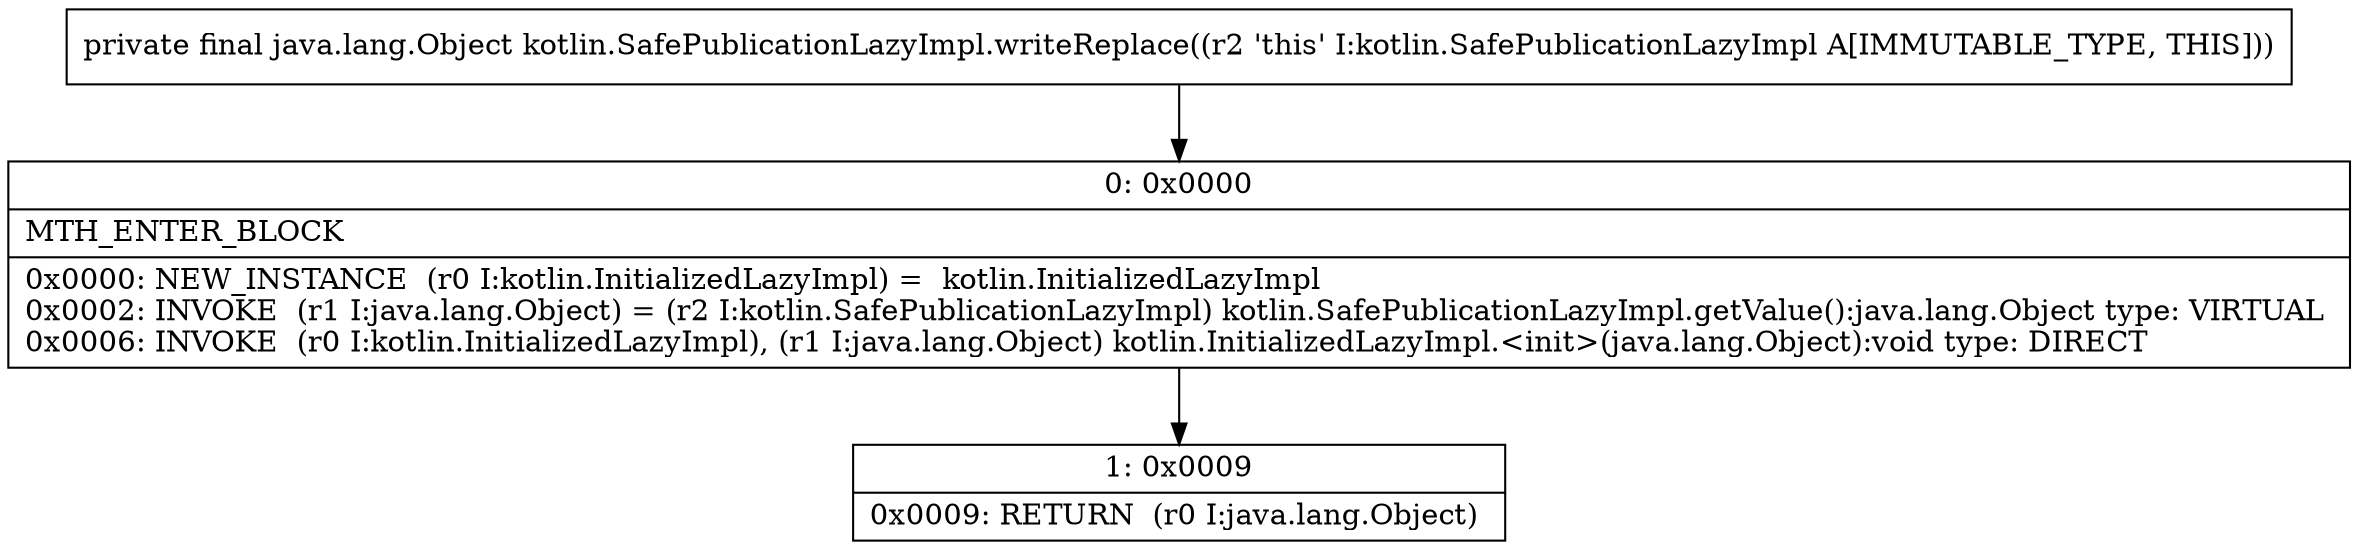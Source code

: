 digraph "CFG forkotlin.SafePublicationLazyImpl.writeReplace()Ljava\/lang\/Object;" {
Node_0 [shape=record,label="{0\:\ 0x0000|MTH_ENTER_BLOCK\l|0x0000: NEW_INSTANCE  (r0 I:kotlin.InitializedLazyImpl) =  kotlin.InitializedLazyImpl \l0x0002: INVOKE  (r1 I:java.lang.Object) = (r2 I:kotlin.SafePublicationLazyImpl) kotlin.SafePublicationLazyImpl.getValue():java.lang.Object type: VIRTUAL \l0x0006: INVOKE  (r0 I:kotlin.InitializedLazyImpl), (r1 I:java.lang.Object) kotlin.InitializedLazyImpl.\<init\>(java.lang.Object):void type: DIRECT \l}"];
Node_1 [shape=record,label="{1\:\ 0x0009|0x0009: RETURN  (r0 I:java.lang.Object) \l}"];
MethodNode[shape=record,label="{private final java.lang.Object kotlin.SafePublicationLazyImpl.writeReplace((r2 'this' I:kotlin.SafePublicationLazyImpl A[IMMUTABLE_TYPE, THIS])) }"];
MethodNode -> Node_0;
Node_0 -> Node_1;
}

